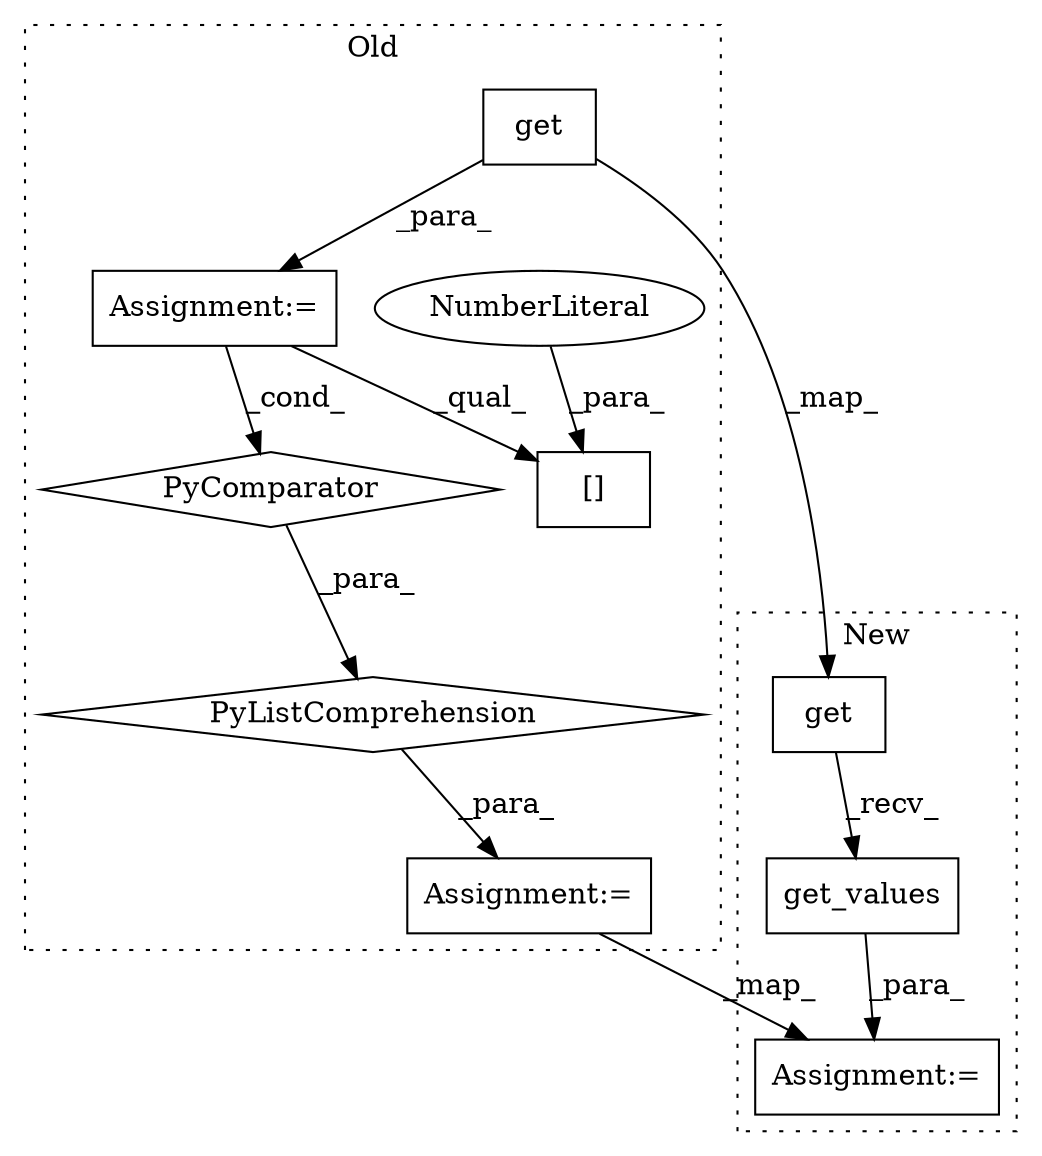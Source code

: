digraph G {
subgraph cluster0 {
1 [label="[]" a="2" s="1724,1727" l="2,1" shape="box"];
3 [label="Assignment:=" a="7" s="1792" l="37" shape="box"];
4 [label="PyComparator" a="113" s="1792" l="37" shape="diamond"];
5 [label="NumberLiteral" a="34" s="1726" l="1" shape="ellipse"];
7 [label="get" a="32" s="1806,1819" l="4,1" shape="box"];
8 [label="PyListComprehension" a="109" s="1724" l="113" shape="diamond"];
10 [label="Assignment:=" a="7" s="1710" l="14" shape="box"];
label = "Old";
style="dotted";
}
subgraph cluster1 {
2 [label="get_values" a="32" s="1731" l="12" shape="box"];
6 [label="get" a="32" s="1716,1729" l="4,1" shape="box"];
9 [label="Assignment:=" a="7" s="1708" l="1" shape="box"];
label = "New";
style="dotted";
}
2 -> 9 [label="_para_"];
3 -> 1 [label="_qual_"];
3 -> 4 [label="_cond_"];
4 -> 8 [label="_para_"];
5 -> 1 [label="_para_"];
6 -> 2 [label="_recv_"];
7 -> 6 [label="_map_"];
7 -> 3 [label="_para_"];
8 -> 10 [label="_para_"];
10 -> 9 [label="_map_"];
}